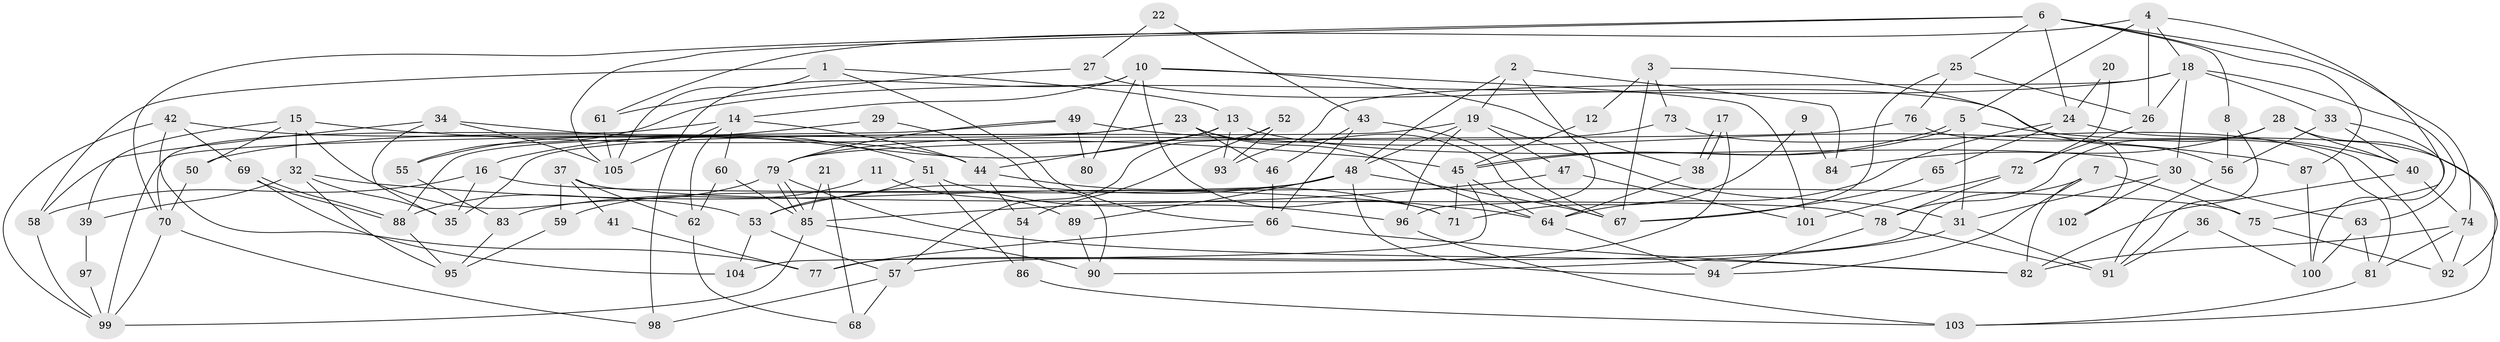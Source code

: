 // Generated by graph-tools (version 1.1) at 2025/11/02/27/25 16:11:21]
// undirected, 105 vertices, 210 edges
graph export_dot {
graph [start="1"]
  node [color=gray90,style=filled];
  1;
  2;
  3;
  4;
  5;
  6;
  7;
  8;
  9;
  10;
  11;
  12;
  13;
  14;
  15;
  16;
  17;
  18;
  19;
  20;
  21;
  22;
  23;
  24;
  25;
  26;
  27;
  28;
  29;
  30;
  31;
  32;
  33;
  34;
  35;
  36;
  37;
  38;
  39;
  40;
  41;
  42;
  43;
  44;
  45;
  46;
  47;
  48;
  49;
  50;
  51;
  52;
  53;
  54;
  55;
  56;
  57;
  58;
  59;
  60;
  61;
  62;
  63;
  64;
  65;
  66;
  67;
  68;
  69;
  70;
  71;
  72;
  73;
  74;
  75;
  76;
  77;
  78;
  79;
  80;
  81;
  82;
  83;
  84;
  85;
  86;
  87;
  88;
  89;
  90;
  91;
  92;
  93;
  94;
  95;
  96;
  97;
  98;
  99;
  100;
  101;
  102;
  103;
  104;
  105;
  1 -- 66;
  1 -- 58;
  1 -- 13;
  1 -- 105;
  2 -- 96;
  2 -- 19;
  2 -- 48;
  2 -- 84;
  3 -- 67;
  3 -- 73;
  3 -- 12;
  3 -- 102;
  4 -- 75;
  4 -- 5;
  4 -- 18;
  4 -- 26;
  4 -- 61;
  5 -- 45;
  5 -- 45;
  5 -- 31;
  5 -- 40;
  6 -- 87;
  6 -- 74;
  6 -- 8;
  6 -- 24;
  6 -- 25;
  6 -- 70;
  6 -- 105;
  7 -- 75;
  7 -- 82;
  7 -- 77;
  7 -- 94;
  8 -- 91;
  8 -- 56;
  9 -- 71;
  9 -- 84;
  10 -- 38;
  10 -- 14;
  10 -- 71;
  10 -- 80;
  10 -- 98;
  10 -- 101;
  11 -- 59;
  11 -- 89;
  12 -- 45;
  13 -- 44;
  13 -- 16;
  13 -- 30;
  13 -- 93;
  14 -- 70;
  14 -- 105;
  14 -- 44;
  14 -- 60;
  14 -- 62;
  15 -- 53;
  15 -- 45;
  15 -- 32;
  15 -- 39;
  15 -- 50;
  16 -- 35;
  16 -- 58;
  16 -- 75;
  17 -- 38;
  17 -- 38;
  17 -- 57;
  18 -- 63;
  18 -- 26;
  18 -- 30;
  18 -- 33;
  18 -- 55;
  18 -- 93;
  19 -- 48;
  19 -- 35;
  19 -- 31;
  19 -- 47;
  19 -- 96;
  20 -- 72;
  20 -- 24;
  21 -- 85;
  21 -- 68;
  22 -- 27;
  22 -- 43;
  23 -- 64;
  23 -- 88;
  23 -- 46;
  23 -- 50;
  23 -- 67;
  24 -- 64;
  24 -- 65;
  24 -- 103;
  25 -- 26;
  25 -- 67;
  25 -- 76;
  26 -- 72;
  27 -- 56;
  27 -- 61;
  28 -- 78;
  28 -- 40;
  28 -- 84;
  28 -- 92;
  29 -- 90;
  29 -- 55;
  30 -- 31;
  30 -- 63;
  30 -- 102;
  31 -- 90;
  31 -- 91;
  32 -- 64;
  32 -- 35;
  32 -- 39;
  32 -- 95;
  33 -- 56;
  33 -- 40;
  33 -- 100;
  34 -- 105;
  34 -- 58;
  34 -- 35;
  34 -- 51;
  36 -- 100;
  36 -- 91;
  37 -- 62;
  37 -- 78;
  37 -- 41;
  37 -- 59;
  38 -- 64;
  39 -- 97;
  40 -- 74;
  40 -- 82;
  41 -- 77;
  42 -- 44;
  42 -- 77;
  42 -- 69;
  42 -- 99;
  43 -- 46;
  43 -- 67;
  43 -- 66;
  44 -- 71;
  44 -- 54;
  45 -- 104;
  45 -- 64;
  45 -- 71;
  46 -- 66;
  47 -- 85;
  47 -- 101;
  48 -- 67;
  48 -- 53;
  48 -- 83;
  48 -- 89;
  48 -- 94;
  49 -- 79;
  49 -- 99;
  49 -- 80;
  49 -- 87;
  50 -- 70;
  51 -- 86;
  51 -- 53;
  51 -- 96;
  52 -- 93;
  52 -- 57;
  52 -- 54;
  53 -- 57;
  53 -- 104;
  54 -- 86;
  55 -- 83;
  56 -- 91;
  57 -- 98;
  57 -- 68;
  58 -- 99;
  59 -- 95;
  60 -- 85;
  60 -- 62;
  61 -- 105;
  62 -- 68;
  63 -- 81;
  63 -- 100;
  64 -- 94;
  65 -- 67;
  66 -- 82;
  66 -- 77;
  69 -- 88;
  69 -- 88;
  69 -- 104;
  70 -- 98;
  70 -- 99;
  72 -- 101;
  72 -- 78;
  73 -- 81;
  73 -- 79;
  74 -- 82;
  74 -- 81;
  74 -- 92;
  75 -- 92;
  76 -- 92;
  76 -- 79;
  78 -- 94;
  78 -- 91;
  79 -- 85;
  79 -- 85;
  79 -- 82;
  79 -- 88;
  81 -- 103;
  83 -- 95;
  85 -- 99;
  85 -- 90;
  86 -- 103;
  87 -- 100;
  88 -- 95;
  89 -- 90;
  96 -- 103;
  97 -- 99;
}
